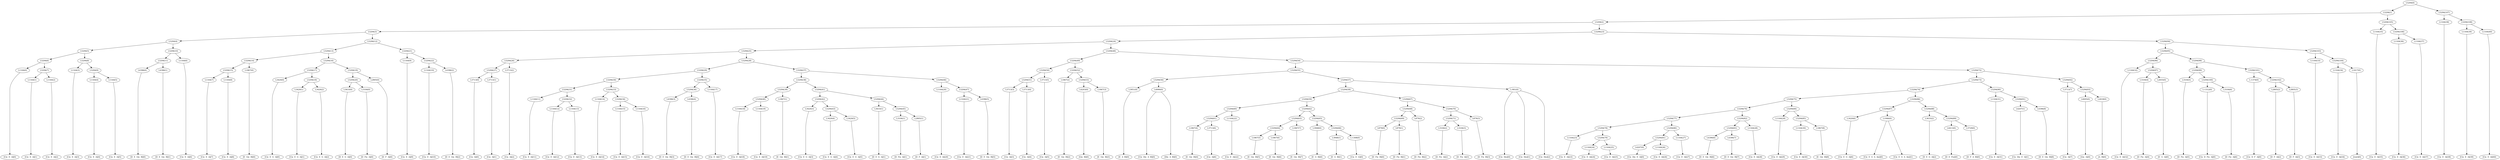digraph sample{
"L1164(0)"->"[Cis  E  A](0)"
"L1164(1)"->"[Cis  E  A](1)"
"L1164(2)"->"[Cis  E  A](2)"
"L5294(7)"->"L1164(1)"
"L5294(7)"->"L1164(2)"
"L5294(6)"->"L1164(0)"
"L5294(6)"->"L5294(7)"
"L1164(3)"->"[Cis  E  A](3)"
"L1164(4)"->"[Cis  E  A](4)"
"L1164(5)"->"[Cis  E  A](5)"
"L5294(9)"->"L1164(4)"
"L5294(9)"->"L1164(5)"
"L5294(8)"->"L1164(3)"
"L5294(8)"->"L5294(9)"
"L5294(5)"->"L5294(6)"
"L5294(5)"->"L5294(8)"
"L4396(0)"->"[D  E  Gis  B](0)"
"L4396(1)"->"[D  E  Gis  B](1)"
"L5294(11)"->"L4396(0)"
"L5294(11)"->"L4396(1)"
"L1164(6)"->"[Cis  E  A](6)"
"L5294(10)"->"L5294(11)"
"L5294(10)"->"L1164(6)"
"L5294(4)"->"L5294(5)"
"L5294(4)"->"L5294(10)"
"L1164(7)"->"[Cis  E  A](7)"
"L1164(8)"->"[Cis  E  A](8)"
"L5294(15)"->"L1164(7)"
"L5294(15)"->"L1164(8)"
"L1867(0)"->"[E  Gis  B](0)"
"L5294(14)"->"L5294(15)"
"L5294(14)"->"L1867(0)"
"L3420(0)"->"[Cis  E  G  A](0)"
"L3420(1)"->"[Cis  E  G  A](1)"
"L3420(2)"->"[Cis  E  G  A](2)"
"L5294(18)"->"L3420(1)"
"L5294(18)"->"L3420(2)"
"L5294(17)"->"L3420(0)"
"L5294(17)"->"L5294(18)"
"L3633(0)"->"[D  E  G  A](0)"
"L3104(0)"->"[D  Fis  A](0)"
"L5294(20)"->"L3633(0)"
"L5294(20)"->"L3104(0)"
"L2805(0)"->"[D  F  A](0)"
"L5294(19)"->"L5294(20)"
"L5294(19)"->"L2805(0)"
"L5294(16)"->"L5294(17)"
"L5294(16)"->"L5294(19)"
"L5294(13)"->"L5294(14)"
"L5294(13)"->"L5294(16)"
"L1164(9)"->"[Cis  E  A](9)"
"L1164(10)"->"[Cis  E  A](10)"
"L4396(2)"->"[D  E  Gis  B](2)"
"L5294(22)"->"L1164(10)"
"L5294(22)"->"L4396(2)"
"L5294(21)"->"L1164(9)"
"L5294(21)"->"L5294(22)"
"L5294(12)"->"L5294(13)"
"L5294(12)"->"L5294(21)"
"L5294(3)"->"L5294(4)"
"L5294(3)"->"L5294(12)"
"L3713(0)"->"[Cis  A](0)"
"L3713(1)"->"[Cis  A](1)"
"L5294(27)"->"L3713(0)"
"L5294(27)"->"L3713(1)"
"L3713(2)"->"[Cis  A](2)"
"L5294(26)"->"L5294(27)"
"L5294(26)"->"L3713(2)"
"L1164(11)"->"[Cis  E  A](11)"
"L1164(12)"->"[Cis  E  A](12)"
"L1164(13)"->"[Cis  E  A](13)"
"L5294(32)"->"L1164(12)"
"L5294(32)"->"L1164(13)"
"L5294(31)"->"L1164(11)"
"L5294(31)"->"L5294(32)"
"L1164(14)"->"[Cis  E  A](14)"
"L1164(15)"->"[Cis  E  A](15)"
"L1164(16)"->"[Cis  E  A](16)"
"L5294(34)"->"L1164(15)"
"L5294(34)"->"L1164(16)"
"L5294(33)"->"L1164(14)"
"L5294(33)"->"L5294(34)"
"L5294(30)"->"L5294(31)"
"L5294(30)"->"L5294(33)"
"L4396(3)"->"[D  E  Gis  B](3)"
"L4396(4)"->"[D  E  Gis  B](4)"
"L5294(36)"->"L4396(3)"
"L5294(36)"->"L4396(4)"
"L1164(17)"->"[Cis  E  A](17)"
"L5294(35)"->"L5294(36)"
"L5294(35)"->"L1164(17)"
"L5294(29)"->"L5294(30)"
"L5294(29)"->"L5294(35)"
"L1164(18)"->"[Cis  E  A](18)"
"L1164(19)"->"[Cis  E  A](19)"
"L5294(40)"->"L1164(18)"
"L5294(40)"->"L1164(19)"
"L1867(1)"->"[E  Gis  B](1)"
"L5294(39)"->"L5294(40)"
"L5294(39)"->"L1867(1)"
"L3420(3)"->"[Cis  E  G  A](3)"
"L3420(4)"->"[Cis  E  G  A](4)"
"L3420(5)"->"[Cis  E  G  A](5)"
"L5294(43)"->"L3420(4)"
"L5294(43)"->"L3420(5)"
"L5294(42)"->"L3420(3)"
"L5294(42)"->"L5294(43)"
"L3633(1)"->"[D  E  G  A](1)"
"L3104(1)"->"[D  Fis  A](1)"
"L2805(1)"->"[D  F  A](1)"
"L5294(45)"->"L3104(1)"
"L5294(45)"->"L2805(1)"
"L5294(44)"->"L3633(1)"
"L5294(44)"->"L5294(45)"
"L5294(41)"->"L5294(42)"
"L5294(41)"->"L5294(44)"
"L5294(38)"->"L5294(39)"
"L5294(38)"->"L5294(41)"
"L1164(20)"->"[Cis  E  A](20)"
"L1164(21)"->"[Cis  E  A](21)"
"L4396(5)"->"[D  E  Gis  B](5)"
"L5294(47)"->"L1164(21)"
"L5294(47)"->"L4396(5)"
"L5294(46)"->"L1164(20)"
"L5294(46)"->"L5294(47)"
"L5294(37)"->"L5294(38)"
"L5294(37)"->"L5294(46)"
"L5294(28)"->"L5294(29)"
"L5294(28)"->"L5294(37)"
"L5294(25)"->"L5294(26)"
"L5294(25)"->"L5294(28)"
"L3713(3)"->"[Cis  A](3)"
"L3713(4)"->"[Cis  A](4)"
"L5294(51)"->"L3713(3)"
"L5294(51)"->"L3713(4)"
"L3713(5)"->"[Cis  A](5)"
"L5294(50)"->"L5294(51)"
"L5294(50)"->"L3713(5)"
"L1867(2)"->"[E  Gis  B](2)"
"L4203(0)"->"[Gis  B](0)"
"L1867(3)"->"[E  Gis  B](3)"
"L5294(53)"->"L4203(0)"
"L5294(53)"->"L1867(3)"
"L5294(52)"->"L1867(2)"
"L5294(52)"->"L5294(53)"
"L5294(49)"->"L5294(50)"
"L5294(49)"->"L5294(52)"
"L3951(0)"->"[E  A  B](0)"
"L4990(0)"->"[Cis  Dis  A  B](0)"
"L4990(0)"->"[Dis  A  B](0)"
"L5294(56)"->"L3951(0)"
"L5294(56)"->"L4990(0)"
"L1867(4)"->"[E  Gis  B](4)"
"L3713(6)"->"[Cis  A](6)"
"L5294(61)"->"L1867(4)"
"L5294(61)"->"L3713(6)"
"L1164(22)"->"[Cis  E  A](22)"
"L5294(60)"->"L5294(61)"
"L5294(60)"->"L1164(22)"
"L1867(5)"->"[E  Gis  B](5)"
"L1867(6)"->"[E  Gis  B](6)"
"L5294(64)"->"L1867(5)"
"L5294(64)"->"L1867(6)"
"L1867(7)"->"[E  Gis  B](7)"
"L5294(63)"->"L5294(64)"
"L5294(63)"->"L1867(7)"
"L3948(0)"->"[E  G  B](0)"
"L3948(1)"->"[E  G  B](1)"
"L-1308(0)"->"[Cis  E  G](0)"
"L5294(66)"->"L3948(1)"
"L5294(66)"->"L-1308(0)"
"L5294(65)"->"L3948(0)"
"L5294(65)"->"L5294(66)"
"L5294(62)"->"L5294(63)"
"L5294(62)"->"L5294(65)"
"L5294(59)"->"L5294(60)"
"L5294(59)"->"L5294(62)"
"L879(0)"->"[D  Fis  B](0)"
"L879(1)"->"[D  Fis  B](1)"
"L5294(69)"->"L879(0)"
"L5294(69)"->"L879(1)"
"L879(2)"->"[D  Fis  B](2)"
"L5294(68)"->"L5294(69)"
"L5294(68)"->"L879(2)"
"L3104(2)"->"[D  Fis  A](2)"
"L3104(3)"->"[D  Fis  A](3)"
"L5294(71)"->"L3104(2)"
"L5294(71)"->"L3104(3)"
"L879(3)"->"[D  Fis  B](3)"
"L5294(70)"->"L5294(71)"
"L5294(70)"->"L879(3)"
"L5294(67)"->"L5294(68)"
"L5294(67)"->"L5294(70)"
"L5294(58)"->"L5294(59)"
"L5294(58)"->"L5294(67)"
"L-901(0)"->"[Cis  Dis](0)"
"L-901(0)"->"[Cis  Dis](1)"
"L-901(0)"->"[Cis  Dis](2)"
"L5294(57)"->"L5294(58)"
"L5294(57)"->"L-901(0)"
"L5294(55)"->"L5294(56)"
"L5294(55)"->"L5294(57)"
"L1164(23)"->"[Cis  E  A](23)"
"L1164(24)"->"[Cis  E  A](24)"
"L1164(25)"->"[Cis  E  A](25)"
"L5294(79)"->"L1164(24)"
"L5294(79)"->"L1164(25)"
"L5294(78)"->"L1164(23)"
"L5294(78)"->"L5294(79)"
"L4207(0)"->"[Cis  Dis  E  A](0)"
"L1164(26)"->"[Cis  E  A](26)"
"L5294(81)"->"L4207(0)"
"L5294(81)"->"L1164(26)"
"L1164(27)"->"[Cis  E  A](27)"
"L5294(80)"->"L5294(81)"
"L5294(80)"->"L1164(27)"
"L5294(77)"->"L5294(78)"
"L5294(77)"->"L5294(80)"
"L4396(6)"->"[D  E  Gis  B](6)"
"L4396(7)"->"[D  E  Gis  B](7)"
"L5294(83)"->"L4396(6)"
"L5294(83)"->"L4396(7)"
"L1164(28)"->"[Cis  E  A](28)"
"L5294(82)"->"L5294(83)"
"L5294(82)"->"L1164(28)"
"L5294(76)"->"L5294(77)"
"L5294(76)"->"L5294(82)"
"L1164(29)"->"[Cis  E  A](29)"
"L1164(30)"->"[Cis  E  A](30)"
"L1867(8)"->"[E  Gis  B](8)"
"L5294(85)"->"L1164(30)"
"L5294(85)"->"L1867(8)"
"L5294(84)"->"L1164(29)"
"L5294(84)"->"L5294(85)"
"L5294(75)"->"L5294(76)"
"L5294(75)"->"L5294(84)"
"L3420(6)"->"[Cis  E  G  A](6)"
"L1946(0)"->"[Cis  E  G  A  Ais](0)"
"L1946(0)"->"[Cis  E  G  A  Ais](1)"
"L5294(87)"->"L3420(6)"
"L5294(87)"->"L1946(0)"
"L3633(2)"->"[D  E  G  A](2)"
"L4413(0)"->"[D  E  Fis](0)"
"L3729(0)"->"[D  F  A  B](0)"
"L5294(89)"->"L4413(0)"
"L5294(89)"->"L3729(0)"
"L5294(88)"->"L3633(2)"
"L5294(88)"->"L5294(89)"
"L5294(86)"->"L5294(87)"
"L5294(86)"->"L5294(88)"
"L5294(74)"->"L5294(75)"
"L5294(74)"->"L5294(86)"
"L1164(31)"->"[Cis  E  A](31)"
"L4207(1)"->"[Cis  Dis  E  A](1)"
"L4396(8)"->"[D  E  Gis  B](8)"
"L5294(91)"->"L4207(1)"
"L5294(91)"->"L4396(8)"
"L5294(90)"->"L1164(31)"
"L5294(90)"->"L5294(91)"
"L5294(73)"->"L5294(74)"
"L5294(73)"->"L5294(90)"
"L3713(7)"->"[Cis  A](7)"
"L4005(0)"->"[Gis  A](0)"
"L2618(0)"->"[A  B](0)"
"L5294(93)"->"L4005(0)"
"L5294(93)"->"L2618(0)"
"L5294(92)"->"L3713(7)"
"L5294(92)"->"L5294(93)"
"L5294(72)"->"L5294(73)"
"L5294(72)"->"L5294(92)"
"L5294(54)"->"L5294(55)"
"L5294(54)"->"L5294(72)"
"L5294(48)"->"L5294(49)"
"L5294(48)"->"L5294(54)"
"L5294(24)"->"L5294(25)"
"L5294(24)"->"L5294(48)"
"L1164(32)"->"[Cis  E  A](32)"
"L3104(4)"->"[D  Fis  A](4)"
"L2655(0)"->"[E  G  A](0)"
"L5294(97)"->"L3104(4)"
"L5294(97)"->"L2655(0)"
"L5294(96)"->"L1164(32)"
"L5294(96)"->"L5294(97)"
"L3104(5)"->"[D  Fis  A](5)"
"L-1312(0)"->"[Cis  D  Fis  A](0)"
"L3104(6)"->"[D  Fis  A](6)"
"L5294(100)"->"L-1312(0)"
"L5294(100)"->"L3104(6)"
"L5294(99)"->"L3104(5)"
"L5294(99)"->"L5294(100)"
"L-1374(0)"->"[Cis  D  F  A](0)"
"L2805(2)"->"[D  F  A](2)"
"L2805(3)"->"[D  F  A](3)"
"L5294(102)"->"L2805(2)"
"L5294(102)"->"L2805(3)"
"L5294(101)"->"L-1374(0)"
"L5294(101)"->"L5294(102)"
"L5294(98)"->"L5294(99)"
"L5294(98)"->"L5294(101)"
"L5294(95)"->"L5294(96)"
"L5294(95)"->"L5294(98)"
"L1164(33)"->"[Cis  E  A](33)"
"L1164(34)"->"[Cis  E  A](34)"
"L1617(0)"->"[rest](0)"
"L5294(104)"->"L1164(34)"
"L5294(104)"->"L1617(0)"
"L5294(103)"->"L1164(33)"
"L5294(103)"->"L5294(104)"
"L5294(94)"->"L5294(95)"
"L5294(94)"->"L5294(103)"
"L5294(23)"->"L5294(24)"
"L5294(23)"->"L5294(94)"
"L5294(2)"->"L5294(3)"
"L5294(2)"->"L5294(23)"
"L1164(35)"->"[Cis  E  A](35)"
"L1164(36)"->"[Cis  E  A](36)"
"L1164(37)"->"[Cis  E  A](37)"
"L5294(106)"->"L1164(36)"
"L5294(106)"->"L1164(37)"
"L5294(105)"->"L1164(35)"
"L5294(105)"->"L5294(106)"
"L5294(1)"->"L5294(2)"
"L5294(1)"->"L5294(105)"
"L1164(38)"->"[Cis  E  A](38)"
"L1164(39)"->"[Cis  E  A](39)"
"L1164(40)"->"[Cis  E  A](40)"
"L5294(108)"->"L1164(39)"
"L5294(108)"->"L1164(40)"
"L5294(107)"->"L1164(38)"
"L5294(107)"->"L5294(108)"
"L5294(0)"->"L5294(1)"
"L5294(0)"->"L5294(107)"
{rank = min; "L5294(0)"}
{rank = same; "L5294(1)"; "L5294(107)";}
{rank = same; "L5294(2)"; "L5294(105)"; "L1164(38)"; "L5294(108)";}
{rank = same; "L5294(3)"; "L5294(23)"; "L1164(35)"; "L5294(106)"; "L1164(39)"; "L1164(40)";}
{rank = same; "L5294(4)"; "L5294(12)"; "L5294(24)"; "L5294(94)"; "L1164(36)"; "L1164(37)";}
{rank = same; "L5294(5)"; "L5294(10)"; "L5294(13)"; "L5294(21)"; "L5294(25)"; "L5294(48)"; "L5294(95)"; "L5294(103)";}
{rank = same; "L5294(6)"; "L5294(8)"; "L5294(11)"; "L1164(6)"; "L5294(14)"; "L5294(16)"; "L1164(9)"; "L5294(22)"; "L5294(26)"; "L5294(28)"; "L5294(49)"; "L5294(54)"; "L5294(96)"; "L5294(98)"; "L1164(33)"; "L5294(104)";}
{rank = same; "L1164(0)"; "L5294(7)"; "L1164(3)"; "L5294(9)"; "L4396(0)"; "L4396(1)"; "L5294(15)"; "L1867(0)"; "L5294(17)"; "L5294(19)"; "L1164(10)"; "L4396(2)"; "L5294(27)"; "L3713(2)"; "L5294(29)"; "L5294(37)"; "L5294(50)"; "L5294(52)"; "L5294(55)"; "L5294(72)"; "L1164(32)"; "L5294(97)"; "L5294(99)"; "L5294(101)"; "L1164(34)"; "L1617(0)";}
{rank = same; "L1164(1)"; "L1164(2)"; "L1164(4)"; "L1164(5)"; "L1164(7)"; "L1164(8)"; "L3420(0)"; "L5294(18)"; "L5294(20)"; "L2805(0)"; "L3713(0)"; "L3713(1)"; "L5294(30)"; "L5294(35)"; "L5294(38)"; "L5294(46)"; "L5294(51)"; "L3713(5)"; "L1867(2)"; "L5294(53)"; "L5294(56)"; "L5294(57)"; "L5294(73)"; "L5294(92)"; "L3104(4)"; "L2655(0)"; "L3104(5)"; "L5294(100)"; "L-1374(0)"; "L5294(102)";}
{rank = same; "L3420(1)"; "L3420(2)"; "L3633(0)"; "L3104(0)"; "L5294(31)"; "L5294(33)"; "L5294(36)"; "L1164(17)"; "L5294(39)"; "L5294(41)"; "L1164(20)"; "L5294(47)"; "L3713(3)"; "L3713(4)"; "L4203(0)"; "L1867(3)"; "L3951(0)"; "L4990(0)"; "L5294(58)"; "L-901(0)"; "L5294(74)"; "L5294(90)"; "L3713(7)"; "L5294(93)"; "L-1312(0)"; "L3104(6)"; "L2805(2)"; "L2805(3)";}
{rank = same; "L1164(11)"; "L5294(32)"; "L1164(14)"; "L5294(34)"; "L4396(3)"; "L4396(4)"; "L5294(40)"; "L1867(1)"; "L5294(42)"; "L5294(44)"; "L1164(21)"; "L4396(5)"; "L5294(59)"; "L5294(67)"; "L5294(75)"; "L5294(86)"; "L1164(31)"; "L5294(91)"; "L4005(0)"; "L2618(0)";}
{rank = same; "L1164(12)"; "L1164(13)"; "L1164(15)"; "L1164(16)"; "L1164(18)"; "L1164(19)"; "L3420(3)"; "L5294(43)"; "L3633(1)"; "L5294(45)"; "L5294(60)"; "L5294(62)"; "L5294(68)"; "L5294(70)"; "L5294(76)"; "L5294(84)"; "L5294(87)"; "L5294(88)"; "L4207(1)"; "L4396(8)";}
{rank = same; "L3420(4)"; "L3420(5)"; "L3104(1)"; "L2805(1)"; "L5294(61)"; "L1164(22)"; "L5294(63)"; "L5294(65)"; "L5294(69)"; "L879(2)"; "L5294(71)"; "L879(3)"; "L5294(77)"; "L5294(82)"; "L1164(29)"; "L5294(85)"; "L3420(6)"; "L1946(0)"; "L3633(2)"; "L5294(89)";}
{rank = same; "L1867(4)"; "L3713(6)"; "L5294(64)"; "L1867(7)"; "L3948(0)"; "L5294(66)"; "L879(0)"; "L879(1)"; "L3104(2)"; "L3104(3)"; "L5294(78)"; "L5294(80)"; "L5294(83)"; "L1164(28)"; "L1164(30)"; "L1867(8)"; "L4413(0)"; "L3729(0)";}
{rank = same; "L1867(5)"; "L1867(6)"; "L3948(1)"; "L-1308(0)"; "L1164(23)"; "L5294(79)"; "L5294(81)"; "L1164(27)"; "L4396(6)"; "L4396(7)";}
{rank = same; "L1164(24)"; "L1164(25)"; "L4207(0)"; "L1164(26)";}
{rank = max; "[A  B](0)"; "[Cis  A](0)"; "[Cis  A](1)"; "[Cis  A](2)"; "[Cis  A](3)"; "[Cis  A](4)"; "[Cis  A](5)"; "[Cis  A](6)"; "[Cis  A](7)"; "[Cis  D  F  A](0)"; "[Cis  D  Fis  A](0)"; "[Cis  Dis  A  B](0)"; "[Cis  Dis  E  A](0)"; "[Cis  Dis  E  A](1)"; "[Cis  Dis](0)"; "[Cis  Dis](1)"; "[Cis  Dis](2)"; "[Cis  E  A](0)"; "[Cis  E  A](1)"; "[Cis  E  A](10)"; "[Cis  E  A](11)"; "[Cis  E  A](12)"; "[Cis  E  A](13)"; "[Cis  E  A](14)"; "[Cis  E  A](15)"; "[Cis  E  A](16)"; "[Cis  E  A](17)"; "[Cis  E  A](18)"; "[Cis  E  A](19)"; "[Cis  E  A](2)"; "[Cis  E  A](20)"; "[Cis  E  A](21)"; "[Cis  E  A](22)"; "[Cis  E  A](23)"; "[Cis  E  A](24)"; "[Cis  E  A](25)"; "[Cis  E  A](26)"; "[Cis  E  A](27)"; "[Cis  E  A](28)"; "[Cis  E  A](29)"; "[Cis  E  A](3)"; "[Cis  E  A](30)"; "[Cis  E  A](31)"; "[Cis  E  A](32)"; "[Cis  E  A](33)"; "[Cis  E  A](34)"; "[Cis  E  A](35)"; "[Cis  E  A](36)"; "[Cis  E  A](37)"; "[Cis  E  A](38)"; "[Cis  E  A](39)"; "[Cis  E  A](4)"; "[Cis  E  A](40)"; "[Cis  E  A](5)"; "[Cis  E  A](6)"; "[Cis  E  A](7)"; "[Cis  E  A](8)"; "[Cis  E  A](9)"; "[Cis  E  G  A  Ais](0)"; "[Cis  E  G  A  Ais](1)"; "[Cis  E  G  A](0)"; "[Cis  E  G  A](1)"; "[Cis  E  G  A](2)"; "[Cis  E  G  A](3)"; "[Cis  E  G  A](4)"; "[Cis  E  G  A](5)"; "[Cis  E  G  A](6)"; "[Cis  E  G](0)"; "[D  E  Fis](0)"; "[D  E  G  A](0)"; "[D  E  G  A](1)"; "[D  E  G  A](2)"; "[D  E  Gis  B](0)"; "[D  E  Gis  B](1)"; "[D  E  Gis  B](2)"; "[D  E  Gis  B](3)"; "[D  E  Gis  B](4)"; "[D  E  Gis  B](5)"; "[D  E  Gis  B](6)"; "[D  E  Gis  B](7)"; "[D  E  Gis  B](8)"; "[D  F  A  B](0)"; "[D  F  A](0)"; "[D  F  A](1)"; "[D  F  A](2)"; "[D  F  A](3)"; "[D  Fis  A](0)"; "[D  Fis  A](1)"; "[D  Fis  A](2)"; "[D  Fis  A](3)"; "[D  Fis  A](4)"; "[D  Fis  A](5)"; "[D  Fis  A](6)"; "[D  Fis  B](0)"; "[D  Fis  B](1)"; "[D  Fis  B](2)"; "[D  Fis  B](3)"; "[Dis  A  B](0)"; "[E  A  B](0)"; "[E  G  A](0)"; "[E  G  B](0)"; "[E  G  B](1)"; "[E  Gis  B](0)"; "[E  Gis  B](1)"; "[E  Gis  B](2)"; "[E  Gis  B](3)"; "[E  Gis  B](4)"; "[E  Gis  B](5)"; "[E  Gis  B](6)"; "[E  Gis  B](7)"; "[E  Gis  B](8)"; "[Gis  A](0)"; "[Gis  B](0)"; "[rest](0)";}
}